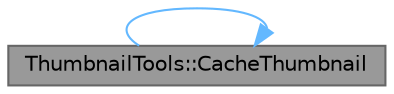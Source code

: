 digraph "ThumbnailTools::CacheThumbnail"
{
 // INTERACTIVE_SVG=YES
 // LATEX_PDF_SIZE
  bgcolor="transparent";
  edge [fontname=Helvetica,fontsize=10,labelfontname=Helvetica,labelfontsize=10];
  node [fontname=Helvetica,fontsize=10,shape=box,height=0.2,width=0.4];
  rankdir="LR";
  Node1 [id="Node000001",label="ThumbnailTools::CacheThumbnail",height=0.2,width=0.4,color="gray40", fillcolor="grey60", style="filled", fontcolor="black",tooltip="Caches a thumbnail into a package's thumbnail map."];
  Node1 -> Node1 [id="edge1_Node000001_Node000001",color="steelblue1",style="solid",tooltip=" "];
}
